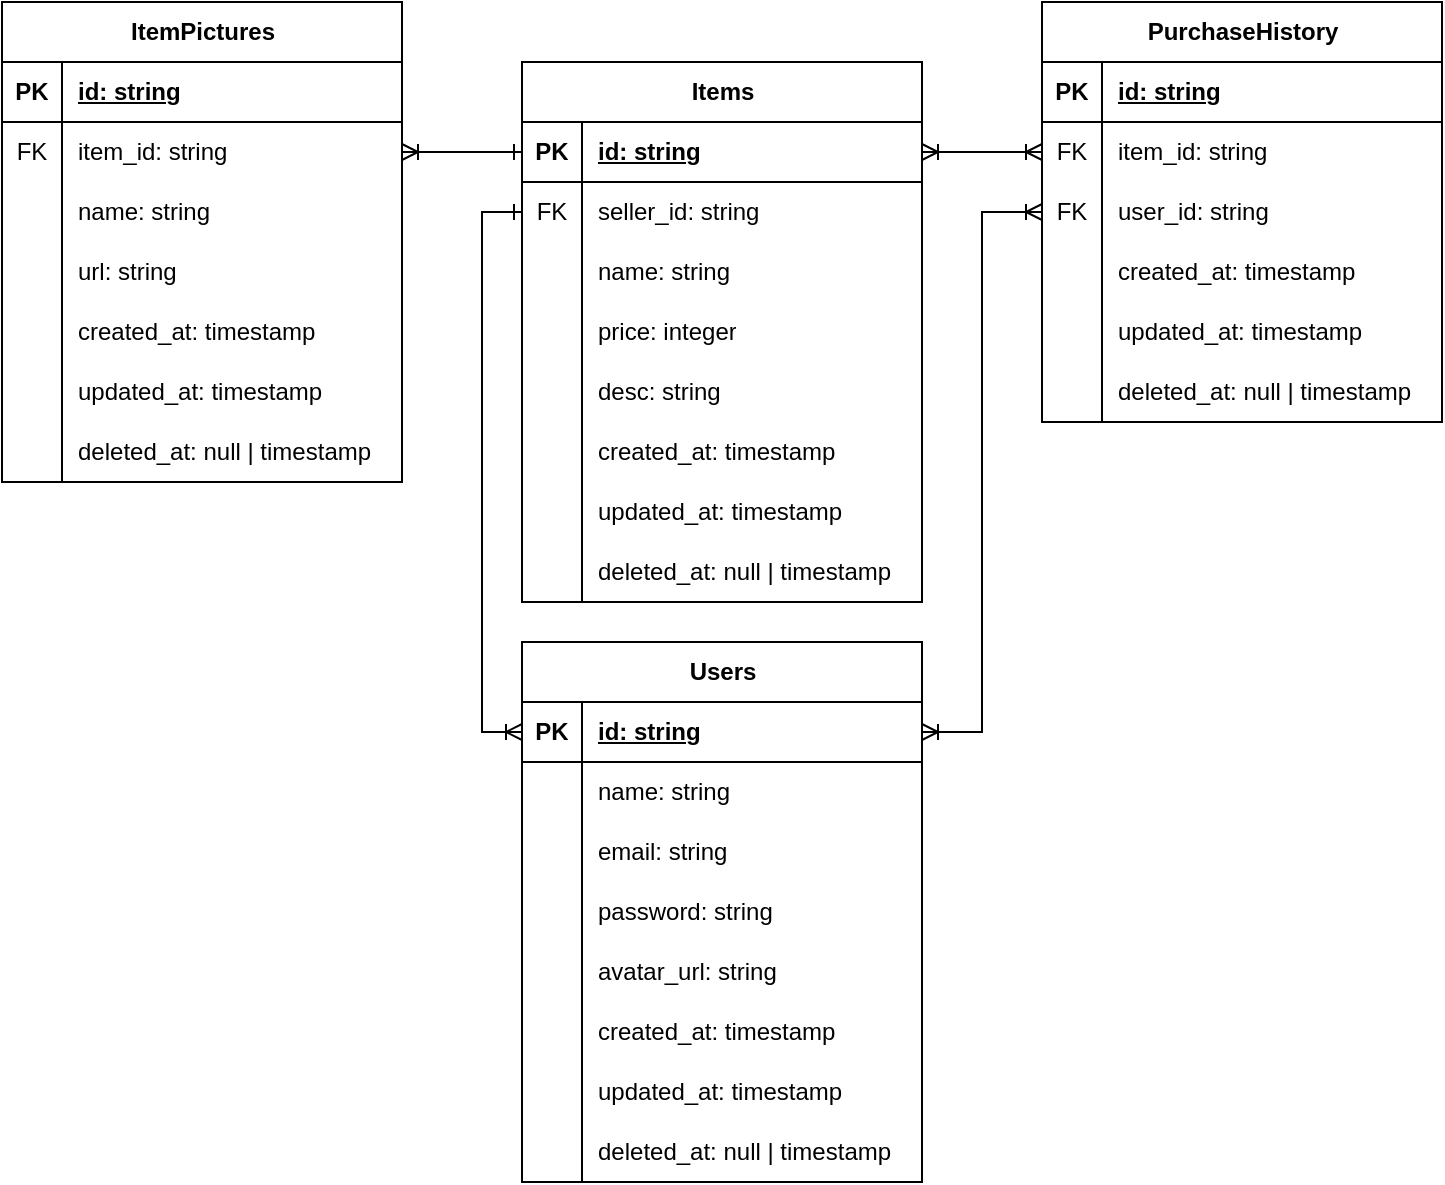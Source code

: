 <mxfile version="22.1.18" type="device">
  <diagram name="Page-1" id="P3-Ogvs5Yz5lmHax3aIy">
    <mxGraphModel dx="1194" dy="877" grid="1" gridSize="10" guides="1" tooltips="1" connect="1" arrows="1" fold="1" page="1" pageScale="1" pageWidth="850" pageHeight="1100" math="0" shadow="0">
      <root>
        <mxCell id="0" />
        <mxCell id="1" parent="0" />
        <mxCell id="wAVkfT-sMu7DUhzAt7TN-1" value="Items" style="shape=table;startSize=30;container=1;collapsible=1;childLayout=tableLayout;fixedRows=1;rowLines=0;fontStyle=1;align=center;resizeLast=1;html=1;" vertex="1" parent="1">
          <mxGeometry x="300" y="70" width="200" height="270" as="geometry" />
        </mxCell>
        <mxCell id="wAVkfT-sMu7DUhzAt7TN-2" value="" style="shape=tableRow;horizontal=0;startSize=0;swimlaneHead=0;swimlaneBody=0;fillColor=none;collapsible=0;dropTarget=0;points=[[0,0.5],[1,0.5]];portConstraint=eastwest;top=0;left=0;right=0;bottom=1;" vertex="1" parent="wAVkfT-sMu7DUhzAt7TN-1">
          <mxGeometry y="30" width="200" height="30" as="geometry" />
        </mxCell>
        <mxCell id="wAVkfT-sMu7DUhzAt7TN-3" value="PK" style="shape=partialRectangle;connectable=0;fillColor=none;top=0;left=0;bottom=0;right=0;fontStyle=1;overflow=hidden;whiteSpace=wrap;html=1;" vertex="1" parent="wAVkfT-sMu7DUhzAt7TN-2">
          <mxGeometry width="30" height="30" as="geometry">
            <mxRectangle width="30" height="30" as="alternateBounds" />
          </mxGeometry>
        </mxCell>
        <mxCell id="wAVkfT-sMu7DUhzAt7TN-4" value="id: string" style="shape=partialRectangle;connectable=0;fillColor=none;top=0;left=0;bottom=0;right=0;align=left;spacingLeft=6;fontStyle=5;overflow=hidden;whiteSpace=wrap;html=1;" vertex="1" parent="wAVkfT-sMu7DUhzAt7TN-2">
          <mxGeometry x="30" width="170" height="30" as="geometry">
            <mxRectangle width="170" height="30" as="alternateBounds" />
          </mxGeometry>
        </mxCell>
        <mxCell id="wAVkfT-sMu7DUhzAt7TN-5" value="" style="shape=tableRow;horizontal=0;startSize=0;swimlaneHead=0;swimlaneBody=0;fillColor=none;collapsible=0;dropTarget=0;points=[[0,0.5],[1,0.5]];portConstraint=eastwest;top=0;left=0;right=0;bottom=0;" vertex="1" parent="wAVkfT-sMu7DUhzAt7TN-1">
          <mxGeometry y="60" width="200" height="30" as="geometry" />
        </mxCell>
        <mxCell id="wAVkfT-sMu7DUhzAt7TN-6" value="FK" style="shape=partialRectangle;connectable=0;fillColor=none;top=0;left=0;bottom=0;right=0;editable=1;overflow=hidden;whiteSpace=wrap;html=1;" vertex="1" parent="wAVkfT-sMu7DUhzAt7TN-5">
          <mxGeometry width="30" height="30" as="geometry">
            <mxRectangle width="30" height="30" as="alternateBounds" />
          </mxGeometry>
        </mxCell>
        <mxCell id="wAVkfT-sMu7DUhzAt7TN-7" value="seller_id: string" style="shape=partialRectangle;connectable=0;fillColor=none;top=0;left=0;bottom=0;right=0;align=left;spacingLeft=6;overflow=hidden;whiteSpace=wrap;html=1;" vertex="1" parent="wAVkfT-sMu7DUhzAt7TN-5">
          <mxGeometry x="30" width="170" height="30" as="geometry">
            <mxRectangle width="170" height="30" as="alternateBounds" />
          </mxGeometry>
        </mxCell>
        <mxCell id="wAVkfT-sMu7DUhzAt7TN-8" value="" style="shape=tableRow;horizontal=0;startSize=0;swimlaneHead=0;swimlaneBody=0;fillColor=none;collapsible=0;dropTarget=0;points=[[0,0.5],[1,0.5]];portConstraint=eastwest;top=0;left=0;right=0;bottom=0;" vertex="1" parent="wAVkfT-sMu7DUhzAt7TN-1">
          <mxGeometry y="90" width="200" height="30" as="geometry" />
        </mxCell>
        <mxCell id="wAVkfT-sMu7DUhzAt7TN-9" value="" style="shape=partialRectangle;connectable=0;fillColor=none;top=0;left=0;bottom=0;right=0;editable=1;overflow=hidden;whiteSpace=wrap;html=1;" vertex="1" parent="wAVkfT-sMu7DUhzAt7TN-8">
          <mxGeometry width="30" height="30" as="geometry">
            <mxRectangle width="30" height="30" as="alternateBounds" />
          </mxGeometry>
        </mxCell>
        <mxCell id="wAVkfT-sMu7DUhzAt7TN-10" value="name: string" style="shape=partialRectangle;connectable=0;fillColor=none;top=0;left=0;bottom=0;right=0;align=left;spacingLeft=6;overflow=hidden;whiteSpace=wrap;html=1;" vertex="1" parent="wAVkfT-sMu7DUhzAt7TN-8">
          <mxGeometry x="30" width="170" height="30" as="geometry">
            <mxRectangle width="170" height="30" as="alternateBounds" />
          </mxGeometry>
        </mxCell>
        <mxCell id="wAVkfT-sMu7DUhzAt7TN-11" value="" style="shape=tableRow;horizontal=0;startSize=0;swimlaneHead=0;swimlaneBody=0;fillColor=none;collapsible=0;dropTarget=0;points=[[0,0.5],[1,0.5]];portConstraint=eastwest;top=0;left=0;right=0;bottom=0;" vertex="1" parent="wAVkfT-sMu7DUhzAt7TN-1">
          <mxGeometry y="120" width="200" height="30" as="geometry" />
        </mxCell>
        <mxCell id="wAVkfT-sMu7DUhzAt7TN-12" value="" style="shape=partialRectangle;connectable=0;fillColor=none;top=0;left=0;bottom=0;right=0;editable=1;overflow=hidden;whiteSpace=wrap;html=1;" vertex="1" parent="wAVkfT-sMu7DUhzAt7TN-11">
          <mxGeometry width="30" height="30" as="geometry">
            <mxRectangle width="30" height="30" as="alternateBounds" />
          </mxGeometry>
        </mxCell>
        <mxCell id="wAVkfT-sMu7DUhzAt7TN-13" value="price: integer" style="shape=partialRectangle;connectable=0;fillColor=none;top=0;left=0;bottom=0;right=0;align=left;spacingLeft=6;overflow=hidden;whiteSpace=wrap;html=1;" vertex="1" parent="wAVkfT-sMu7DUhzAt7TN-11">
          <mxGeometry x="30" width="170" height="30" as="geometry">
            <mxRectangle width="170" height="30" as="alternateBounds" />
          </mxGeometry>
        </mxCell>
        <mxCell id="wAVkfT-sMu7DUhzAt7TN-104" value="" style="shape=tableRow;horizontal=0;startSize=0;swimlaneHead=0;swimlaneBody=0;fillColor=none;collapsible=0;dropTarget=0;points=[[0,0.5],[1,0.5]];portConstraint=eastwest;top=0;left=0;right=0;bottom=0;" vertex="1" parent="wAVkfT-sMu7DUhzAt7TN-1">
          <mxGeometry y="150" width="200" height="30" as="geometry" />
        </mxCell>
        <mxCell id="wAVkfT-sMu7DUhzAt7TN-105" value="" style="shape=partialRectangle;connectable=0;fillColor=none;top=0;left=0;bottom=0;right=0;editable=1;overflow=hidden;whiteSpace=wrap;html=1;" vertex="1" parent="wAVkfT-sMu7DUhzAt7TN-104">
          <mxGeometry width="30" height="30" as="geometry">
            <mxRectangle width="30" height="30" as="alternateBounds" />
          </mxGeometry>
        </mxCell>
        <mxCell id="wAVkfT-sMu7DUhzAt7TN-106" value="desc: string" style="shape=partialRectangle;connectable=0;fillColor=none;top=0;left=0;bottom=0;right=0;align=left;spacingLeft=6;overflow=hidden;whiteSpace=wrap;html=1;" vertex="1" parent="wAVkfT-sMu7DUhzAt7TN-104">
          <mxGeometry x="30" width="170" height="30" as="geometry">
            <mxRectangle width="170" height="30" as="alternateBounds" />
          </mxGeometry>
        </mxCell>
        <mxCell id="wAVkfT-sMu7DUhzAt7TN-136" value="" style="shape=tableRow;horizontal=0;startSize=0;swimlaneHead=0;swimlaneBody=0;fillColor=none;collapsible=0;dropTarget=0;points=[[0,0.5],[1,0.5]];portConstraint=eastwest;top=0;left=0;right=0;bottom=0;" vertex="1" parent="wAVkfT-sMu7DUhzAt7TN-1">
          <mxGeometry y="180" width="200" height="30" as="geometry" />
        </mxCell>
        <mxCell id="wAVkfT-sMu7DUhzAt7TN-137" value="" style="shape=partialRectangle;connectable=0;fillColor=none;top=0;left=0;bottom=0;right=0;editable=1;overflow=hidden;whiteSpace=wrap;html=1;" vertex="1" parent="wAVkfT-sMu7DUhzAt7TN-136">
          <mxGeometry width="30" height="30" as="geometry">
            <mxRectangle width="30" height="30" as="alternateBounds" />
          </mxGeometry>
        </mxCell>
        <mxCell id="wAVkfT-sMu7DUhzAt7TN-138" value="created_at: timestamp" style="shape=partialRectangle;connectable=0;fillColor=none;top=0;left=0;bottom=0;right=0;align=left;spacingLeft=6;overflow=hidden;whiteSpace=wrap;html=1;" vertex="1" parent="wAVkfT-sMu7DUhzAt7TN-136">
          <mxGeometry x="30" width="170" height="30" as="geometry">
            <mxRectangle width="170" height="30" as="alternateBounds" />
          </mxGeometry>
        </mxCell>
        <mxCell id="wAVkfT-sMu7DUhzAt7TN-139" value="" style="shape=tableRow;horizontal=0;startSize=0;swimlaneHead=0;swimlaneBody=0;fillColor=none;collapsible=0;dropTarget=0;points=[[0,0.5],[1,0.5]];portConstraint=eastwest;top=0;left=0;right=0;bottom=0;" vertex="1" parent="wAVkfT-sMu7DUhzAt7TN-1">
          <mxGeometry y="210" width="200" height="30" as="geometry" />
        </mxCell>
        <mxCell id="wAVkfT-sMu7DUhzAt7TN-140" value="" style="shape=partialRectangle;connectable=0;fillColor=none;top=0;left=0;bottom=0;right=0;editable=1;overflow=hidden;whiteSpace=wrap;html=1;" vertex="1" parent="wAVkfT-sMu7DUhzAt7TN-139">
          <mxGeometry width="30" height="30" as="geometry">
            <mxRectangle width="30" height="30" as="alternateBounds" />
          </mxGeometry>
        </mxCell>
        <mxCell id="wAVkfT-sMu7DUhzAt7TN-141" value="updated_at: timestamp" style="shape=partialRectangle;connectable=0;fillColor=none;top=0;left=0;bottom=0;right=0;align=left;spacingLeft=6;overflow=hidden;whiteSpace=wrap;html=1;" vertex="1" parent="wAVkfT-sMu7DUhzAt7TN-139">
          <mxGeometry x="30" width="170" height="30" as="geometry">
            <mxRectangle width="170" height="30" as="alternateBounds" />
          </mxGeometry>
        </mxCell>
        <mxCell id="wAVkfT-sMu7DUhzAt7TN-142" value="" style="shape=tableRow;horizontal=0;startSize=0;swimlaneHead=0;swimlaneBody=0;fillColor=none;collapsible=0;dropTarget=0;points=[[0,0.5],[1,0.5]];portConstraint=eastwest;top=0;left=0;right=0;bottom=0;" vertex="1" parent="wAVkfT-sMu7DUhzAt7TN-1">
          <mxGeometry y="240" width="200" height="30" as="geometry" />
        </mxCell>
        <mxCell id="wAVkfT-sMu7DUhzAt7TN-143" value="" style="shape=partialRectangle;connectable=0;fillColor=none;top=0;left=0;bottom=0;right=0;editable=1;overflow=hidden;whiteSpace=wrap;html=1;" vertex="1" parent="wAVkfT-sMu7DUhzAt7TN-142">
          <mxGeometry width="30" height="30" as="geometry">
            <mxRectangle width="30" height="30" as="alternateBounds" />
          </mxGeometry>
        </mxCell>
        <mxCell id="wAVkfT-sMu7DUhzAt7TN-144" value="deleted_at: null | timestamp" style="shape=partialRectangle;connectable=0;fillColor=none;top=0;left=0;bottom=0;right=0;align=left;spacingLeft=6;overflow=hidden;whiteSpace=wrap;html=1;" vertex="1" parent="wAVkfT-sMu7DUhzAt7TN-142">
          <mxGeometry x="30" width="170" height="30" as="geometry">
            <mxRectangle width="170" height="30" as="alternateBounds" />
          </mxGeometry>
        </mxCell>
        <mxCell id="wAVkfT-sMu7DUhzAt7TN-55" value="ItemPictures" style="shape=table;startSize=30;container=1;collapsible=1;childLayout=tableLayout;fixedRows=1;rowLines=0;fontStyle=1;align=center;resizeLast=1;html=1;" vertex="1" parent="1">
          <mxGeometry x="40" y="40" width="200" height="240" as="geometry" />
        </mxCell>
        <mxCell id="wAVkfT-sMu7DUhzAt7TN-56" value="" style="shape=tableRow;horizontal=0;startSize=0;swimlaneHead=0;swimlaneBody=0;fillColor=none;collapsible=0;dropTarget=0;points=[[0,0.5],[1,0.5]];portConstraint=eastwest;top=0;left=0;right=0;bottom=1;" vertex="1" parent="wAVkfT-sMu7DUhzAt7TN-55">
          <mxGeometry y="30" width="200" height="30" as="geometry" />
        </mxCell>
        <mxCell id="wAVkfT-sMu7DUhzAt7TN-57" value="PK" style="shape=partialRectangle;connectable=0;fillColor=none;top=0;left=0;bottom=0;right=0;fontStyle=1;overflow=hidden;whiteSpace=wrap;html=1;" vertex="1" parent="wAVkfT-sMu7DUhzAt7TN-56">
          <mxGeometry width="30" height="30" as="geometry">
            <mxRectangle width="30" height="30" as="alternateBounds" />
          </mxGeometry>
        </mxCell>
        <mxCell id="wAVkfT-sMu7DUhzAt7TN-58" value="id: string" style="shape=partialRectangle;connectable=0;fillColor=none;top=0;left=0;bottom=0;right=0;align=left;spacingLeft=6;fontStyle=5;overflow=hidden;whiteSpace=wrap;html=1;" vertex="1" parent="wAVkfT-sMu7DUhzAt7TN-56">
          <mxGeometry x="30" width="170" height="30" as="geometry">
            <mxRectangle width="170" height="30" as="alternateBounds" />
          </mxGeometry>
        </mxCell>
        <mxCell id="wAVkfT-sMu7DUhzAt7TN-59" value="" style="shape=tableRow;horizontal=0;startSize=0;swimlaneHead=0;swimlaneBody=0;fillColor=none;collapsible=0;dropTarget=0;points=[[0,0.5],[1,0.5]];portConstraint=eastwest;top=0;left=0;right=0;bottom=0;" vertex="1" parent="wAVkfT-sMu7DUhzAt7TN-55">
          <mxGeometry y="60" width="200" height="30" as="geometry" />
        </mxCell>
        <mxCell id="wAVkfT-sMu7DUhzAt7TN-60" value="FK" style="shape=partialRectangle;connectable=0;fillColor=none;top=0;left=0;bottom=0;right=0;editable=1;overflow=hidden;whiteSpace=wrap;html=1;" vertex="1" parent="wAVkfT-sMu7DUhzAt7TN-59">
          <mxGeometry width="30" height="30" as="geometry">
            <mxRectangle width="30" height="30" as="alternateBounds" />
          </mxGeometry>
        </mxCell>
        <mxCell id="wAVkfT-sMu7DUhzAt7TN-61" value="item_id: string" style="shape=partialRectangle;connectable=0;fillColor=none;top=0;left=0;bottom=0;right=0;align=left;spacingLeft=6;overflow=hidden;whiteSpace=wrap;html=1;" vertex="1" parent="wAVkfT-sMu7DUhzAt7TN-59">
          <mxGeometry x="30" width="170" height="30" as="geometry">
            <mxRectangle width="170" height="30" as="alternateBounds" />
          </mxGeometry>
        </mxCell>
        <mxCell id="wAVkfT-sMu7DUhzAt7TN-62" value="" style="shape=tableRow;horizontal=0;startSize=0;swimlaneHead=0;swimlaneBody=0;fillColor=none;collapsible=0;dropTarget=0;points=[[0,0.5],[1,0.5]];portConstraint=eastwest;top=0;left=0;right=0;bottom=0;" vertex="1" parent="wAVkfT-sMu7DUhzAt7TN-55">
          <mxGeometry y="90" width="200" height="30" as="geometry" />
        </mxCell>
        <mxCell id="wAVkfT-sMu7DUhzAt7TN-63" value="" style="shape=partialRectangle;connectable=0;fillColor=none;top=0;left=0;bottom=0;right=0;editable=1;overflow=hidden;whiteSpace=wrap;html=1;" vertex="1" parent="wAVkfT-sMu7DUhzAt7TN-62">
          <mxGeometry width="30" height="30" as="geometry">
            <mxRectangle width="30" height="30" as="alternateBounds" />
          </mxGeometry>
        </mxCell>
        <mxCell id="wAVkfT-sMu7DUhzAt7TN-64" value="name: string" style="shape=partialRectangle;connectable=0;fillColor=none;top=0;left=0;bottom=0;right=0;align=left;spacingLeft=6;overflow=hidden;whiteSpace=wrap;html=1;" vertex="1" parent="wAVkfT-sMu7DUhzAt7TN-62">
          <mxGeometry x="30" width="170" height="30" as="geometry">
            <mxRectangle width="170" height="30" as="alternateBounds" />
          </mxGeometry>
        </mxCell>
        <mxCell id="wAVkfT-sMu7DUhzAt7TN-65" value="" style="shape=tableRow;horizontal=0;startSize=0;swimlaneHead=0;swimlaneBody=0;fillColor=none;collapsible=0;dropTarget=0;points=[[0,0.5],[1,0.5]];portConstraint=eastwest;top=0;left=0;right=0;bottom=0;" vertex="1" parent="wAVkfT-sMu7DUhzAt7TN-55">
          <mxGeometry y="120" width="200" height="30" as="geometry" />
        </mxCell>
        <mxCell id="wAVkfT-sMu7DUhzAt7TN-66" value="" style="shape=partialRectangle;connectable=0;fillColor=none;top=0;left=0;bottom=0;right=0;editable=1;overflow=hidden;whiteSpace=wrap;html=1;" vertex="1" parent="wAVkfT-sMu7DUhzAt7TN-65">
          <mxGeometry width="30" height="30" as="geometry">
            <mxRectangle width="30" height="30" as="alternateBounds" />
          </mxGeometry>
        </mxCell>
        <mxCell id="wAVkfT-sMu7DUhzAt7TN-67" value="url: string" style="shape=partialRectangle;connectable=0;fillColor=none;top=0;left=0;bottom=0;right=0;align=left;spacingLeft=6;overflow=hidden;whiteSpace=wrap;html=1;" vertex="1" parent="wAVkfT-sMu7DUhzAt7TN-65">
          <mxGeometry x="30" width="170" height="30" as="geometry">
            <mxRectangle width="170" height="30" as="alternateBounds" />
          </mxGeometry>
        </mxCell>
        <mxCell id="wAVkfT-sMu7DUhzAt7TN-127" value="" style="shape=tableRow;horizontal=0;startSize=0;swimlaneHead=0;swimlaneBody=0;fillColor=none;collapsible=0;dropTarget=0;points=[[0,0.5],[1,0.5]];portConstraint=eastwest;top=0;left=0;right=0;bottom=0;" vertex="1" parent="wAVkfT-sMu7DUhzAt7TN-55">
          <mxGeometry y="150" width="200" height="30" as="geometry" />
        </mxCell>
        <mxCell id="wAVkfT-sMu7DUhzAt7TN-128" value="" style="shape=partialRectangle;connectable=0;fillColor=none;top=0;left=0;bottom=0;right=0;editable=1;overflow=hidden;whiteSpace=wrap;html=1;" vertex="1" parent="wAVkfT-sMu7DUhzAt7TN-127">
          <mxGeometry width="30" height="30" as="geometry">
            <mxRectangle width="30" height="30" as="alternateBounds" />
          </mxGeometry>
        </mxCell>
        <mxCell id="wAVkfT-sMu7DUhzAt7TN-129" value="created_at: timestamp" style="shape=partialRectangle;connectable=0;fillColor=none;top=0;left=0;bottom=0;right=0;align=left;spacingLeft=6;overflow=hidden;whiteSpace=wrap;html=1;" vertex="1" parent="wAVkfT-sMu7DUhzAt7TN-127">
          <mxGeometry x="30" width="170" height="30" as="geometry">
            <mxRectangle width="170" height="30" as="alternateBounds" />
          </mxGeometry>
        </mxCell>
        <mxCell id="wAVkfT-sMu7DUhzAt7TN-130" value="" style="shape=tableRow;horizontal=0;startSize=0;swimlaneHead=0;swimlaneBody=0;fillColor=none;collapsible=0;dropTarget=0;points=[[0,0.5],[1,0.5]];portConstraint=eastwest;top=0;left=0;right=0;bottom=0;" vertex="1" parent="wAVkfT-sMu7DUhzAt7TN-55">
          <mxGeometry y="180" width="200" height="30" as="geometry" />
        </mxCell>
        <mxCell id="wAVkfT-sMu7DUhzAt7TN-131" value="" style="shape=partialRectangle;connectable=0;fillColor=none;top=0;left=0;bottom=0;right=0;editable=1;overflow=hidden;whiteSpace=wrap;html=1;" vertex="1" parent="wAVkfT-sMu7DUhzAt7TN-130">
          <mxGeometry width="30" height="30" as="geometry">
            <mxRectangle width="30" height="30" as="alternateBounds" />
          </mxGeometry>
        </mxCell>
        <mxCell id="wAVkfT-sMu7DUhzAt7TN-132" value="updated_at: timestamp" style="shape=partialRectangle;connectable=0;fillColor=none;top=0;left=0;bottom=0;right=0;align=left;spacingLeft=6;overflow=hidden;whiteSpace=wrap;html=1;" vertex="1" parent="wAVkfT-sMu7DUhzAt7TN-130">
          <mxGeometry x="30" width="170" height="30" as="geometry">
            <mxRectangle width="170" height="30" as="alternateBounds" />
          </mxGeometry>
        </mxCell>
        <mxCell id="wAVkfT-sMu7DUhzAt7TN-133" value="" style="shape=tableRow;horizontal=0;startSize=0;swimlaneHead=0;swimlaneBody=0;fillColor=none;collapsible=0;dropTarget=0;points=[[0,0.5],[1,0.5]];portConstraint=eastwest;top=0;left=0;right=0;bottom=0;" vertex="1" parent="wAVkfT-sMu7DUhzAt7TN-55">
          <mxGeometry y="210" width="200" height="30" as="geometry" />
        </mxCell>
        <mxCell id="wAVkfT-sMu7DUhzAt7TN-134" value="" style="shape=partialRectangle;connectable=0;fillColor=none;top=0;left=0;bottom=0;right=0;editable=1;overflow=hidden;whiteSpace=wrap;html=1;" vertex="1" parent="wAVkfT-sMu7DUhzAt7TN-133">
          <mxGeometry width="30" height="30" as="geometry">
            <mxRectangle width="30" height="30" as="alternateBounds" />
          </mxGeometry>
        </mxCell>
        <mxCell id="wAVkfT-sMu7DUhzAt7TN-135" value="deleted_at: null | timestamp" style="shape=partialRectangle;connectable=0;fillColor=none;top=0;left=0;bottom=0;right=0;align=left;spacingLeft=6;overflow=hidden;whiteSpace=wrap;html=1;" vertex="1" parent="wAVkfT-sMu7DUhzAt7TN-133">
          <mxGeometry x="30" width="170" height="30" as="geometry">
            <mxRectangle width="170" height="30" as="alternateBounds" />
          </mxGeometry>
        </mxCell>
        <mxCell id="wAVkfT-sMu7DUhzAt7TN-71" style="edgeStyle=orthogonalEdgeStyle;rounded=0;orthogonalLoop=1;jettySize=auto;html=1;endArrow=ERone;endFill=0;startArrow=ERoneToMany;startFill=0;" edge="1" parent="1" source="wAVkfT-sMu7DUhzAt7TN-59" target="wAVkfT-sMu7DUhzAt7TN-2">
          <mxGeometry relative="1" as="geometry">
            <mxPoint x="210" y="-80" as="sourcePoint" />
            <Array as="points">
              <mxPoint x="210" y="115" />
              <mxPoint x="210" y="115" />
            </Array>
          </mxGeometry>
        </mxCell>
        <mxCell id="wAVkfT-sMu7DUhzAt7TN-72" value="Users" style="shape=table;startSize=30;container=1;collapsible=1;childLayout=tableLayout;fixedRows=1;rowLines=0;fontStyle=1;align=center;resizeLast=1;html=1;" vertex="1" parent="1">
          <mxGeometry x="300" y="360" width="200" height="270" as="geometry" />
        </mxCell>
        <mxCell id="wAVkfT-sMu7DUhzAt7TN-73" value="" style="shape=tableRow;horizontal=0;startSize=0;swimlaneHead=0;swimlaneBody=0;fillColor=none;collapsible=0;dropTarget=0;points=[[0,0.5],[1,0.5]];portConstraint=eastwest;top=0;left=0;right=0;bottom=1;" vertex="1" parent="wAVkfT-sMu7DUhzAt7TN-72">
          <mxGeometry y="30" width="200" height="30" as="geometry" />
        </mxCell>
        <mxCell id="wAVkfT-sMu7DUhzAt7TN-74" value="PK" style="shape=partialRectangle;connectable=0;fillColor=none;top=0;left=0;bottom=0;right=0;fontStyle=1;overflow=hidden;whiteSpace=wrap;html=1;" vertex="1" parent="wAVkfT-sMu7DUhzAt7TN-73">
          <mxGeometry width="30" height="30" as="geometry">
            <mxRectangle width="30" height="30" as="alternateBounds" />
          </mxGeometry>
        </mxCell>
        <mxCell id="wAVkfT-sMu7DUhzAt7TN-75" value="id: string" style="shape=partialRectangle;connectable=0;fillColor=none;top=0;left=0;bottom=0;right=0;align=left;spacingLeft=6;fontStyle=5;overflow=hidden;whiteSpace=wrap;html=1;" vertex="1" parent="wAVkfT-sMu7DUhzAt7TN-73">
          <mxGeometry x="30" width="170" height="30" as="geometry">
            <mxRectangle width="170" height="30" as="alternateBounds" />
          </mxGeometry>
        </mxCell>
        <mxCell id="wAVkfT-sMu7DUhzAt7TN-76" value="" style="shape=tableRow;horizontal=0;startSize=0;swimlaneHead=0;swimlaneBody=0;fillColor=none;collapsible=0;dropTarget=0;points=[[0,0.5],[1,0.5]];portConstraint=eastwest;top=0;left=0;right=0;bottom=0;" vertex="1" parent="wAVkfT-sMu7DUhzAt7TN-72">
          <mxGeometry y="60" width="200" height="30" as="geometry" />
        </mxCell>
        <mxCell id="wAVkfT-sMu7DUhzAt7TN-77" value="" style="shape=partialRectangle;connectable=0;fillColor=none;top=0;left=0;bottom=0;right=0;editable=1;overflow=hidden;whiteSpace=wrap;html=1;" vertex="1" parent="wAVkfT-sMu7DUhzAt7TN-76">
          <mxGeometry width="30" height="30" as="geometry">
            <mxRectangle width="30" height="30" as="alternateBounds" />
          </mxGeometry>
        </mxCell>
        <mxCell id="wAVkfT-sMu7DUhzAt7TN-78" value="name: string" style="shape=partialRectangle;connectable=0;fillColor=none;top=0;left=0;bottom=0;right=0;align=left;spacingLeft=6;overflow=hidden;whiteSpace=wrap;html=1;" vertex="1" parent="wAVkfT-sMu7DUhzAt7TN-76">
          <mxGeometry x="30" width="170" height="30" as="geometry">
            <mxRectangle width="170" height="30" as="alternateBounds" />
          </mxGeometry>
        </mxCell>
        <mxCell id="wAVkfT-sMu7DUhzAt7TN-79" value="" style="shape=tableRow;horizontal=0;startSize=0;swimlaneHead=0;swimlaneBody=0;fillColor=none;collapsible=0;dropTarget=0;points=[[0,0.5],[1,0.5]];portConstraint=eastwest;top=0;left=0;right=0;bottom=0;" vertex="1" parent="wAVkfT-sMu7DUhzAt7TN-72">
          <mxGeometry y="90" width="200" height="30" as="geometry" />
        </mxCell>
        <mxCell id="wAVkfT-sMu7DUhzAt7TN-80" value="" style="shape=partialRectangle;connectable=0;fillColor=none;top=0;left=0;bottom=0;right=0;editable=1;overflow=hidden;whiteSpace=wrap;html=1;" vertex="1" parent="wAVkfT-sMu7DUhzAt7TN-79">
          <mxGeometry width="30" height="30" as="geometry">
            <mxRectangle width="30" height="30" as="alternateBounds" />
          </mxGeometry>
        </mxCell>
        <mxCell id="wAVkfT-sMu7DUhzAt7TN-81" value="email: string" style="shape=partialRectangle;connectable=0;fillColor=none;top=0;left=0;bottom=0;right=0;align=left;spacingLeft=6;overflow=hidden;whiteSpace=wrap;html=1;" vertex="1" parent="wAVkfT-sMu7DUhzAt7TN-79">
          <mxGeometry x="30" width="170" height="30" as="geometry">
            <mxRectangle width="170" height="30" as="alternateBounds" />
          </mxGeometry>
        </mxCell>
        <mxCell id="wAVkfT-sMu7DUhzAt7TN-82" value="" style="shape=tableRow;horizontal=0;startSize=0;swimlaneHead=0;swimlaneBody=0;fillColor=none;collapsible=0;dropTarget=0;points=[[0,0.5],[1,0.5]];portConstraint=eastwest;top=0;left=0;right=0;bottom=0;" vertex="1" parent="wAVkfT-sMu7DUhzAt7TN-72">
          <mxGeometry y="120" width="200" height="30" as="geometry" />
        </mxCell>
        <mxCell id="wAVkfT-sMu7DUhzAt7TN-83" value="" style="shape=partialRectangle;connectable=0;fillColor=none;top=0;left=0;bottom=0;right=0;editable=1;overflow=hidden;whiteSpace=wrap;html=1;" vertex="1" parent="wAVkfT-sMu7DUhzAt7TN-82">
          <mxGeometry width="30" height="30" as="geometry">
            <mxRectangle width="30" height="30" as="alternateBounds" />
          </mxGeometry>
        </mxCell>
        <mxCell id="wAVkfT-sMu7DUhzAt7TN-84" value="password: string" style="shape=partialRectangle;connectable=0;fillColor=none;top=0;left=0;bottom=0;right=0;align=left;spacingLeft=6;overflow=hidden;whiteSpace=wrap;html=1;" vertex="1" parent="wAVkfT-sMu7DUhzAt7TN-82">
          <mxGeometry x="30" width="170" height="30" as="geometry">
            <mxRectangle width="170" height="30" as="alternateBounds" />
          </mxGeometry>
        </mxCell>
        <mxCell id="wAVkfT-sMu7DUhzAt7TN-85" value="" style="shape=tableRow;horizontal=0;startSize=0;swimlaneHead=0;swimlaneBody=0;fillColor=none;collapsible=0;dropTarget=0;points=[[0,0.5],[1,0.5]];portConstraint=eastwest;top=0;left=0;right=0;bottom=0;" vertex="1" parent="wAVkfT-sMu7DUhzAt7TN-72">
          <mxGeometry y="150" width="200" height="30" as="geometry" />
        </mxCell>
        <mxCell id="wAVkfT-sMu7DUhzAt7TN-86" value="" style="shape=partialRectangle;connectable=0;fillColor=none;top=0;left=0;bottom=0;right=0;editable=1;overflow=hidden;whiteSpace=wrap;html=1;" vertex="1" parent="wAVkfT-sMu7DUhzAt7TN-85">
          <mxGeometry width="30" height="30" as="geometry">
            <mxRectangle width="30" height="30" as="alternateBounds" />
          </mxGeometry>
        </mxCell>
        <mxCell id="wAVkfT-sMu7DUhzAt7TN-87" value="avatar_url: string" style="shape=partialRectangle;connectable=0;fillColor=none;top=0;left=0;bottom=0;right=0;align=left;spacingLeft=6;overflow=hidden;whiteSpace=wrap;html=1;" vertex="1" parent="wAVkfT-sMu7DUhzAt7TN-85">
          <mxGeometry x="30" width="170" height="30" as="geometry">
            <mxRectangle width="170" height="30" as="alternateBounds" />
          </mxGeometry>
        </mxCell>
        <mxCell id="wAVkfT-sMu7DUhzAt7TN-145" value="" style="shape=tableRow;horizontal=0;startSize=0;swimlaneHead=0;swimlaneBody=0;fillColor=none;collapsible=0;dropTarget=0;points=[[0,0.5],[1,0.5]];portConstraint=eastwest;top=0;left=0;right=0;bottom=0;" vertex="1" parent="wAVkfT-sMu7DUhzAt7TN-72">
          <mxGeometry y="180" width="200" height="30" as="geometry" />
        </mxCell>
        <mxCell id="wAVkfT-sMu7DUhzAt7TN-146" value="" style="shape=partialRectangle;connectable=0;fillColor=none;top=0;left=0;bottom=0;right=0;editable=1;overflow=hidden;whiteSpace=wrap;html=1;" vertex="1" parent="wAVkfT-sMu7DUhzAt7TN-145">
          <mxGeometry width="30" height="30" as="geometry">
            <mxRectangle width="30" height="30" as="alternateBounds" />
          </mxGeometry>
        </mxCell>
        <mxCell id="wAVkfT-sMu7DUhzAt7TN-147" value="created_at: timestamp" style="shape=partialRectangle;connectable=0;fillColor=none;top=0;left=0;bottom=0;right=0;align=left;spacingLeft=6;overflow=hidden;whiteSpace=wrap;html=1;" vertex="1" parent="wAVkfT-sMu7DUhzAt7TN-145">
          <mxGeometry x="30" width="170" height="30" as="geometry">
            <mxRectangle width="170" height="30" as="alternateBounds" />
          </mxGeometry>
        </mxCell>
        <mxCell id="wAVkfT-sMu7DUhzAt7TN-148" value="" style="shape=tableRow;horizontal=0;startSize=0;swimlaneHead=0;swimlaneBody=0;fillColor=none;collapsible=0;dropTarget=0;points=[[0,0.5],[1,0.5]];portConstraint=eastwest;top=0;left=0;right=0;bottom=0;" vertex="1" parent="wAVkfT-sMu7DUhzAt7TN-72">
          <mxGeometry y="210" width="200" height="30" as="geometry" />
        </mxCell>
        <mxCell id="wAVkfT-sMu7DUhzAt7TN-149" value="" style="shape=partialRectangle;connectable=0;fillColor=none;top=0;left=0;bottom=0;right=0;editable=1;overflow=hidden;whiteSpace=wrap;html=1;" vertex="1" parent="wAVkfT-sMu7DUhzAt7TN-148">
          <mxGeometry width="30" height="30" as="geometry">
            <mxRectangle width="30" height="30" as="alternateBounds" />
          </mxGeometry>
        </mxCell>
        <mxCell id="wAVkfT-sMu7DUhzAt7TN-150" value="updated_at: timestamp" style="shape=partialRectangle;connectable=0;fillColor=none;top=0;left=0;bottom=0;right=0;align=left;spacingLeft=6;overflow=hidden;whiteSpace=wrap;html=1;" vertex="1" parent="wAVkfT-sMu7DUhzAt7TN-148">
          <mxGeometry x="30" width="170" height="30" as="geometry">
            <mxRectangle width="170" height="30" as="alternateBounds" />
          </mxGeometry>
        </mxCell>
        <mxCell id="wAVkfT-sMu7DUhzAt7TN-151" value="" style="shape=tableRow;horizontal=0;startSize=0;swimlaneHead=0;swimlaneBody=0;fillColor=none;collapsible=0;dropTarget=0;points=[[0,0.5],[1,0.5]];portConstraint=eastwest;top=0;left=0;right=0;bottom=0;" vertex="1" parent="wAVkfT-sMu7DUhzAt7TN-72">
          <mxGeometry y="240" width="200" height="30" as="geometry" />
        </mxCell>
        <mxCell id="wAVkfT-sMu7DUhzAt7TN-152" value="" style="shape=partialRectangle;connectable=0;fillColor=none;top=0;left=0;bottom=0;right=0;editable=1;overflow=hidden;whiteSpace=wrap;html=1;" vertex="1" parent="wAVkfT-sMu7DUhzAt7TN-151">
          <mxGeometry width="30" height="30" as="geometry">
            <mxRectangle width="30" height="30" as="alternateBounds" />
          </mxGeometry>
        </mxCell>
        <mxCell id="wAVkfT-sMu7DUhzAt7TN-153" value="deleted_at: null | timestamp" style="shape=partialRectangle;connectable=0;fillColor=none;top=0;left=0;bottom=0;right=0;align=left;spacingLeft=6;overflow=hidden;whiteSpace=wrap;html=1;" vertex="1" parent="wAVkfT-sMu7DUhzAt7TN-151">
          <mxGeometry x="30" width="170" height="30" as="geometry">
            <mxRectangle width="170" height="30" as="alternateBounds" />
          </mxGeometry>
        </mxCell>
        <mxCell id="wAVkfT-sMu7DUhzAt7TN-107" style="edgeStyle=orthogonalEdgeStyle;rounded=0;orthogonalLoop=1;jettySize=auto;html=1;endArrow=ERone;endFill=0;startArrow=ERoneToMany;startFill=0;" edge="1" parent="1" source="wAVkfT-sMu7DUhzAt7TN-73" target="wAVkfT-sMu7DUhzAt7TN-5">
          <mxGeometry relative="1" as="geometry">
            <Array as="points">
              <mxPoint x="280" y="405" />
              <mxPoint x="280" y="145" />
            </Array>
          </mxGeometry>
        </mxCell>
        <mxCell id="wAVkfT-sMu7DUhzAt7TN-108" value="PurchaseHistory" style="shape=table;startSize=30;container=1;collapsible=1;childLayout=tableLayout;fixedRows=1;rowLines=0;fontStyle=1;align=center;resizeLast=1;html=1;" vertex="1" parent="1">
          <mxGeometry x="560" y="40" width="200" height="210" as="geometry" />
        </mxCell>
        <mxCell id="wAVkfT-sMu7DUhzAt7TN-109" value="" style="shape=tableRow;horizontal=0;startSize=0;swimlaneHead=0;swimlaneBody=0;fillColor=none;collapsible=0;dropTarget=0;points=[[0,0.5],[1,0.5]];portConstraint=eastwest;top=0;left=0;right=0;bottom=1;" vertex="1" parent="wAVkfT-sMu7DUhzAt7TN-108">
          <mxGeometry y="30" width="200" height="30" as="geometry" />
        </mxCell>
        <mxCell id="wAVkfT-sMu7DUhzAt7TN-110" value="PK" style="shape=partialRectangle;connectable=0;fillColor=none;top=0;left=0;bottom=0;right=0;fontStyle=1;overflow=hidden;whiteSpace=wrap;html=1;" vertex="1" parent="wAVkfT-sMu7DUhzAt7TN-109">
          <mxGeometry width="30" height="30" as="geometry">
            <mxRectangle width="30" height="30" as="alternateBounds" />
          </mxGeometry>
        </mxCell>
        <mxCell id="wAVkfT-sMu7DUhzAt7TN-111" value="id: string" style="shape=partialRectangle;connectable=0;fillColor=none;top=0;left=0;bottom=0;right=0;align=left;spacingLeft=6;fontStyle=5;overflow=hidden;whiteSpace=wrap;html=1;" vertex="1" parent="wAVkfT-sMu7DUhzAt7TN-109">
          <mxGeometry x="30" width="170" height="30" as="geometry">
            <mxRectangle width="170" height="30" as="alternateBounds" />
          </mxGeometry>
        </mxCell>
        <mxCell id="wAVkfT-sMu7DUhzAt7TN-112" value="" style="shape=tableRow;horizontal=0;startSize=0;swimlaneHead=0;swimlaneBody=0;fillColor=none;collapsible=0;dropTarget=0;points=[[0,0.5],[1,0.5]];portConstraint=eastwest;top=0;left=0;right=0;bottom=0;" vertex="1" parent="wAVkfT-sMu7DUhzAt7TN-108">
          <mxGeometry y="60" width="200" height="30" as="geometry" />
        </mxCell>
        <mxCell id="wAVkfT-sMu7DUhzAt7TN-113" value="FK" style="shape=partialRectangle;connectable=0;fillColor=none;top=0;left=0;bottom=0;right=0;editable=1;overflow=hidden;whiteSpace=wrap;html=1;" vertex="1" parent="wAVkfT-sMu7DUhzAt7TN-112">
          <mxGeometry width="30" height="30" as="geometry">
            <mxRectangle width="30" height="30" as="alternateBounds" />
          </mxGeometry>
        </mxCell>
        <mxCell id="wAVkfT-sMu7DUhzAt7TN-114" value="item_id: string" style="shape=partialRectangle;connectable=0;fillColor=none;top=0;left=0;bottom=0;right=0;align=left;spacingLeft=6;overflow=hidden;whiteSpace=wrap;html=1;" vertex="1" parent="wAVkfT-sMu7DUhzAt7TN-112">
          <mxGeometry x="30" width="170" height="30" as="geometry">
            <mxRectangle width="170" height="30" as="alternateBounds" />
          </mxGeometry>
        </mxCell>
        <mxCell id="wAVkfT-sMu7DUhzAt7TN-115" value="" style="shape=tableRow;horizontal=0;startSize=0;swimlaneHead=0;swimlaneBody=0;fillColor=none;collapsible=0;dropTarget=0;points=[[0,0.5],[1,0.5]];portConstraint=eastwest;top=0;left=0;right=0;bottom=0;" vertex="1" parent="wAVkfT-sMu7DUhzAt7TN-108">
          <mxGeometry y="90" width="200" height="30" as="geometry" />
        </mxCell>
        <mxCell id="wAVkfT-sMu7DUhzAt7TN-116" value="FK" style="shape=partialRectangle;connectable=0;fillColor=none;top=0;left=0;bottom=0;right=0;editable=1;overflow=hidden;whiteSpace=wrap;html=1;" vertex="1" parent="wAVkfT-sMu7DUhzAt7TN-115">
          <mxGeometry width="30" height="30" as="geometry">
            <mxRectangle width="30" height="30" as="alternateBounds" />
          </mxGeometry>
        </mxCell>
        <mxCell id="wAVkfT-sMu7DUhzAt7TN-117" value="user_id: string" style="shape=partialRectangle;connectable=0;fillColor=none;top=0;left=0;bottom=0;right=0;align=left;spacingLeft=6;overflow=hidden;whiteSpace=wrap;html=1;" vertex="1" parent="wAVkfT-sMu7DUhzAt7TN-115">
          <mxGeometry x="30" width="170" height="30" as="geometry">
            <mxRectangle width="170" height="30" as="alternateBounds" />
          </mxGeometry>
        </mxCell>
        <mxCell id="wAVkfT-sMu7DUhzAt7TN-118" value="" style="shape=tableRow;horizontal=0;startSize=0;swimlaneHead=0;swimlaneBody=0;fillColor=none;collapsible=0;dropTarget=0;points=[[0,0.5],[1,0.5]];portConstraint=eastwest;top=0;left=0;right=0;bottom=0;" vertex="1" parent="wAVkfT-sMu7DUhzAt7TN-108">
          <mxGeometry y="120" width="200" height="30" as="geometry" />
        </mxCell>
        <mxCell id="wAVkfT-sMu7DUhzAt7TN-119" value="" style="shape=partialRectangle;connectable=0;fillColor=none;top=0;left=0;bottom=0;right=0;editable=1;overflow=hidden;whiteSpace=wrap;html=1;" vertex="1" parent="wAVkfT-sMu7DUhzAt7TN-118">
          <mxGeometry width="30" height="30" as="geometry">
            <mxRectangle width="30" height="30" as="alternateBounds" />
          </mxGeometry>
        </mxCell>
        <mxCell id="wAVkfT-sMu7DUhzAt7TN-120" value="created_at: timestamp" style="shape=partialRectangle;connectable=0;fillColor=none;top=0;left=0;bottom=0;right=0;align=left;spacingLeft=6;overflow=hidden;whiteSpace=wrap;html=1;" vertex="1" parent="wAVkfT-sMu7DUhzAt7TN-118">
          <mxGeometry x="30" width="170" height="30" as="geometry">
            <mxRectangle width="170" height="30" as="alternateBounds" />
          </mxGeometry>
        </mxCell>
        <mxCell id="wAVkfT-sMu7DUhzAt7TN-121" value="" style="shape=tableRow;horizontal=0;startSize=0;swimlaneHead=0;swimlaneBody=0;fillColor=none;collapsible=0;dropTarget=0;points=[[0,0.5],[1,0.5]];portConstraint=eastwest;top=0;left=0;right=0;bottom=0;" vertex="1" parent="wAVkfT-sMu7DUhzAt7TN-108">
          <mxGeometry y="150" width="200" height="30" as="geometry" />
        </mxCell>
        <mxCell id="wAVkfT-sMu7DUhzAt7TN-122" value="" style="shape=partialRectangle;connectable=0;fillColor=none;top=0;left=0;bottom=0;right=0;editable=1;overflow=hidden;whiteSpace=wrap;html=1;" vertex="1" parent="wAVkfT-sMu7DUhzAt7TN-121">
          <mxGeometry width="30" height="30" as="geometry">
            <mxRectangle width="30" height="30" as="alternateBounds" />
          </mxGeometry>
        </mxCell>
        <mxCell id="wAVkfT-sMu7DUhzAt7TN-123" value="updated_at: timestamp" style="shape=partialRectangle;connectable=0;fillColor=none;top=0;left=0;bottom=0;right=0;align=left;spacingLeft=6;overflow=hidden;whiteSpace=wrap;html=1;" vertex="1" parent="wAVkfT-sMu7DUhzAt7TN-121">
          <mxGeometry x="30" width="170" height="30" as="geometry">
            <mxRectangle width="170" height="30" as="alternateBounds" />
          </mxGeometry>
        </mxCell>
        <mxCell id="wAVkfT-sMu7DUhzAt7TN-124" value="" style="shape=tableRow;horizontal=0;startSize=0;swimlaneHead=0;swimlaneBody=0;fillColor=none;collapsible=0;dropTarget=0;points=[[0,0.5],[1,0.5]];portConstraint=eastwest;top=0;left=0;right=0;bottom=0;" vertex="1" parent="wAVkfT-sMu7DUhzAt7TN-108">
          <mxGeometry y="180" width="200" height="30" as="geometry" />
        </mxCell>
        <mxCell id="wAVkfT-sMu7DUhzAt7TN-125" value="" style="shape=partialRectangle;connectable=0;fillColor=none;top=0;left=0;bottom=0;right=0;editable=1;overflow=hidden;whiteSpace=wrap;html=1;" vertex="1" parent="wAVkfT-sMu7DUhzAt7TN-124">
          <mxGeometry width="30" height="30" as="geometry">
            <mxRectangle width="30" height="30" as="alternateBounds" />
          </mxGeometry>
        </mxCell>
        <mxCell id="wAVkfT-sMu7DUhzAt7TN-126" value="deleted_at: null | timestamp" style="shape=partialRectangle;connectable=0;fillColor=none;top=0;left=0;bottom=0;right=0;align=left;spacingLeft=6;overflow=hidden;whiteSpace=wrap;html=1;" vertex="1" parent="wAVkfT-sMu7DUhzAt7TN-124">
          <mxGeometry x="30" width="170" height="30" as="geometry">
            <mxRectangle width="170" height="30" as="alternateBounds" />
          </mxGeometry>
        </mxCell>
        <mxCell id="wAVkfT-sMu7DUhzAt7TN-154" style="edgeStyle=orthogonalEdgeStyle;rounded=0;orthogonalLoop=1;jettySize=auto;html=1;endArrow=ERoneToMany;endFill=0;startArrow=ERoneToMany;startFill=0;" edge="1" parent="1" source="wAVkfT-sMu7DUhzAt7TN-2" target="wAVkfT-sMu7DUhzAt7TN-112">
          <mxGeometry relative="1" as="geometry" />
        </mxCell>
        <mxCell id="wAVkfT-sMu7DUhzAt7TN-155" style="edgeStyle=orthogonalEdgeStyle;rounded=0;orthogonalLoop=1;jettySize=auto;html=1;endArrow=ERoneToMany;endFill=0;startArrow=ERoneToMany;startFill=0;" edge="1" parent="1" source="wAVkfT-sMu7DUhzAt7TN-73" target="wAVkfT-sMu7DUhzAt7TN-115">
          <mxGeometry relative="1" as="geometry" />
        </mxCell>
      </root>
    </mxGraphModel>
  </diagram>
</mxfile>
